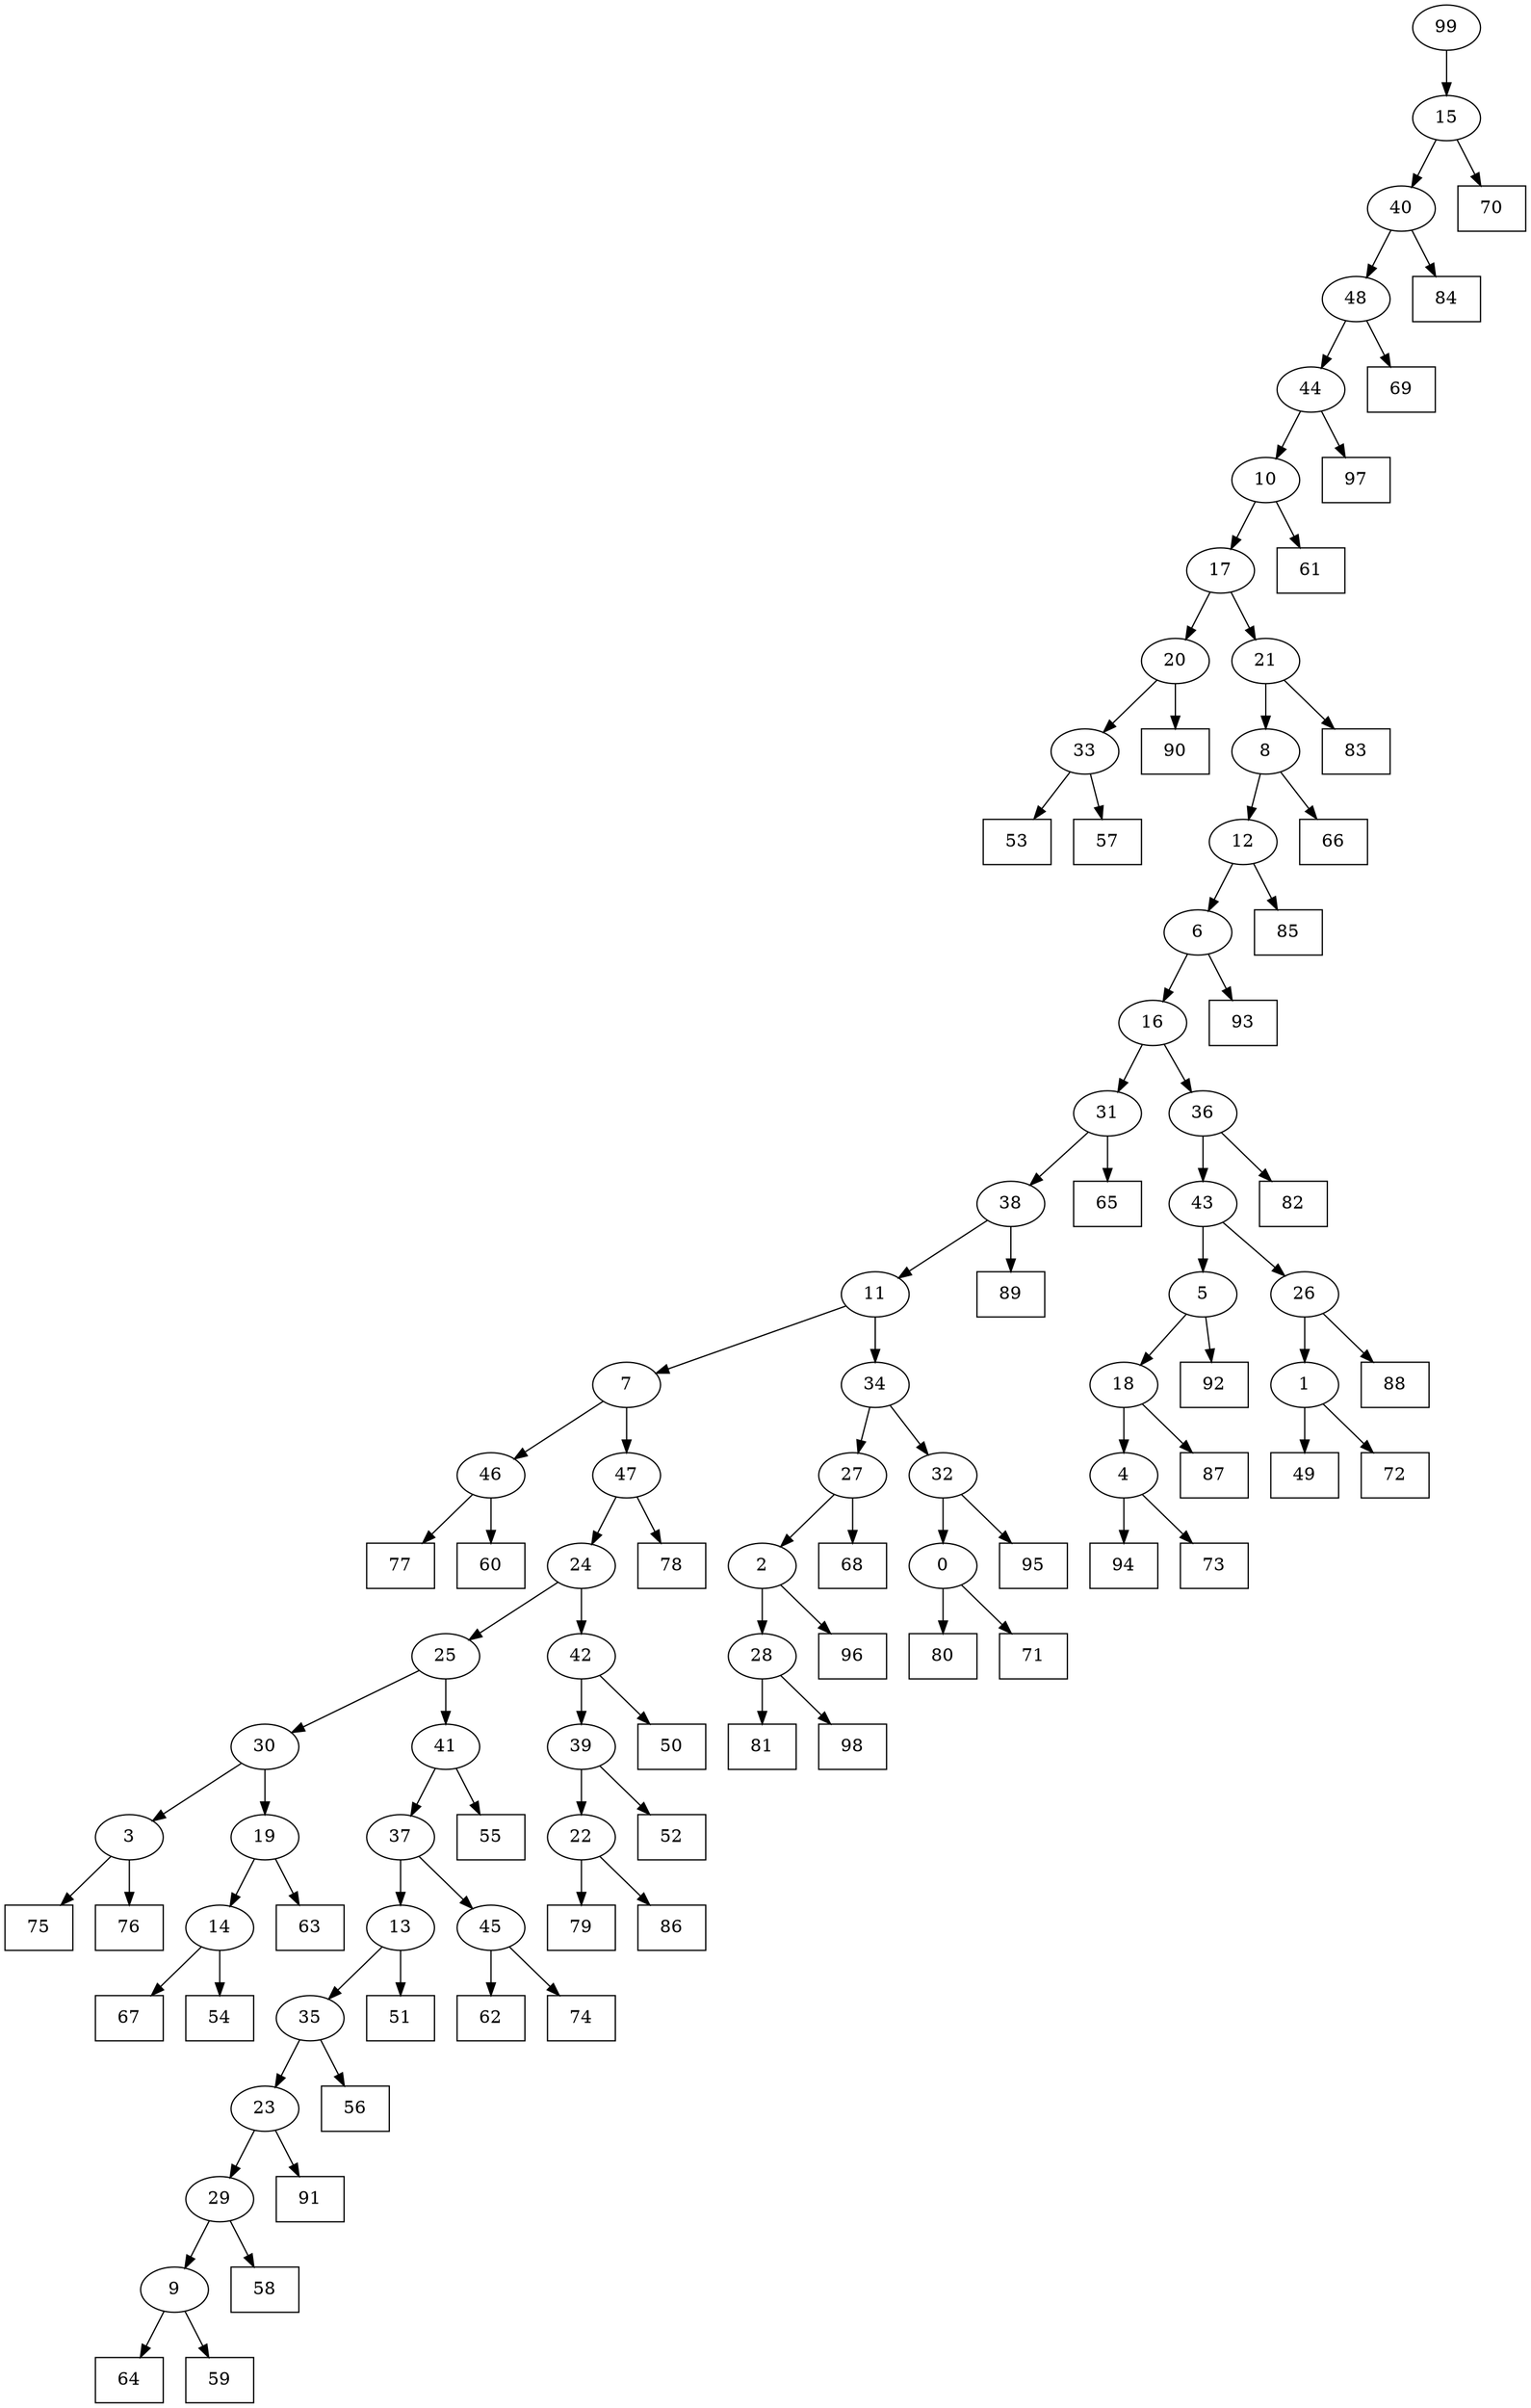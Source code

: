 digraph G {
0[label="0"];
1[label="1"];
2[label="2"];
3[label="3"];
4[label="4"];
5[label="5"];
6[label="6"];
7[label="7"];
8[label="8"];
9[label="9"];
10[label="10"];
11[label="11"];
12[label="12"];
13[label="13"];
14[label="14"];
15[label="15"];
16[label="16"];
17[label="17"];
18[label="18"];
19[label="19"];
20[label="20"];
21[label="21"];
22[label="22"];
23[label="23"];
24[label="24"];
25[label="25"];
26[label="26"];
27[label="27"];
28[label="28"];
29[label="29"];
30[label="30"];
31[label="31"];
32[label="32"];
33[label="33"];
34[label="34"];
35[label="35"];
36[label="36"];
37[label="37"];
38[label="38"];
39[label="39"];
40[label="40"];
41[label="41"];
42[label="42"];
43[label="43"];
44[label="44"];
45[label="45"];
46[label="46"];
47[label="47"];
48[label="48"];
49[shape=box,label="67"];
50[shape=box,label="83"];
51[shape=box,label="56"];
52[shape=box,label="63"];
53[shape=box,label="61"];
54[shape=box,label="91"];
55[shape=box,label="81"];
56[shape=box,label="52"];
57[shape=box,label="98"];
58[shape=box,label="93"];
59[shape=box,label="84"];
60[shape=box,label="80"];
61[shape=box,label="79"];
62[shape=box,label="92"];
63[shape=box,label="68"];
64[shape=box,label="62"];
65[shape=box,label="95"];
66[shape=box,label="55"];
67[shape=box,label="66"];
68[shape=box,label="70"];
69[shape=box,label="74"];
70[shape=box,label="51"];
71[shape=box,label="90"];
72[shape=box,label="94"];
73[shape=box,label="82"];
74[shape=box,label="71"];
75[shape=box,label="64"];
76[shape=box,label="69"];
77[shape=box,label="73"];
78[shape=box,label="75"];
79[shape=box,label="58"];
80[shape=box,label="54"];
81[shape=box,label="89"];
82[shape=box,label="85"];
83[shape=box,label="86"];
84[shape=box,label="88"];
85[shape=box,label="59"];
86[shape=box,label="77"];
87[shape=box,label="65"];
88[shape=box,label="50"];
89[shape=box,label="97"];
90[shape=box,label="87"];
91[shape=box,label="49"];
92[shape=box,label="72"];
93[shape=box,label="96"];
94[shape=box,label="78"];
95[shape=box,label="53"];
96[shape=box,label="60"];
97[shape=box,label="57"];
98[shape=box,label="76"];
99[label="99"];
42->88 ;
11->34 ;
35->51 ;
2->93 ;
15->68 ;
19->52 ;
1->91 ;
46->86 ;
0->74 ;
13->70 ;
46->96 ;
40->48 ;
24->42 ;
20->71 ;
43->5 ;
47->94 ;
37->45 ;
28->55 ;
29->79 ;
5->62 ;
16->36 ;
24->25 ;
4->72 ;
34->32 ;
32->65 ;
9->85 ;
7->46 ;
36->73 ;
9->75 ;
38->81 ;
22->83 ;
45->64 ;
25->30 ;
30->19 ;
13->35 ;
33->97 ;
16->31 ;
31->87 ;
10->53 ;
8->12 ;
32->0 ;
0->60 ;
37->13 ;
1->92 ;
23->54 ;
35->23 ;
5->18 ;
18->90 ;
12->82 ;
48->76 ;
2->28 ;
28->57 ;
6->16 ;
38->11 ;
3->78 ;
17->21 ;
11->7 ;
25->41 ;
41->37 ;
19->14 ;
17->20 ;
36->43 ;
45->69 ;
4->77 ;
26->1 ;
27->63 ;
42->39 ;
39->56 ;
18->4 ;
7->47 ;
47->24 ;
21->8 ;
30->3 ;
3->98 ;
20->33 ;
33->95 ;
99->15 ;
15->40 ;
21->50 ;
12->6 ;
6->58 ;
31->38 ;
44->10 ;
10->17 ;
14->49 ;
39->22 ;
22->61 ;
41->66 ;
34->27 ;
27->2 ;
14->80 ;
43->26 ;
26->84 ;
8->67 ;
23->29 ;
29->9 ;
40->59 ;
48->44 ;
44->89 ;
}
